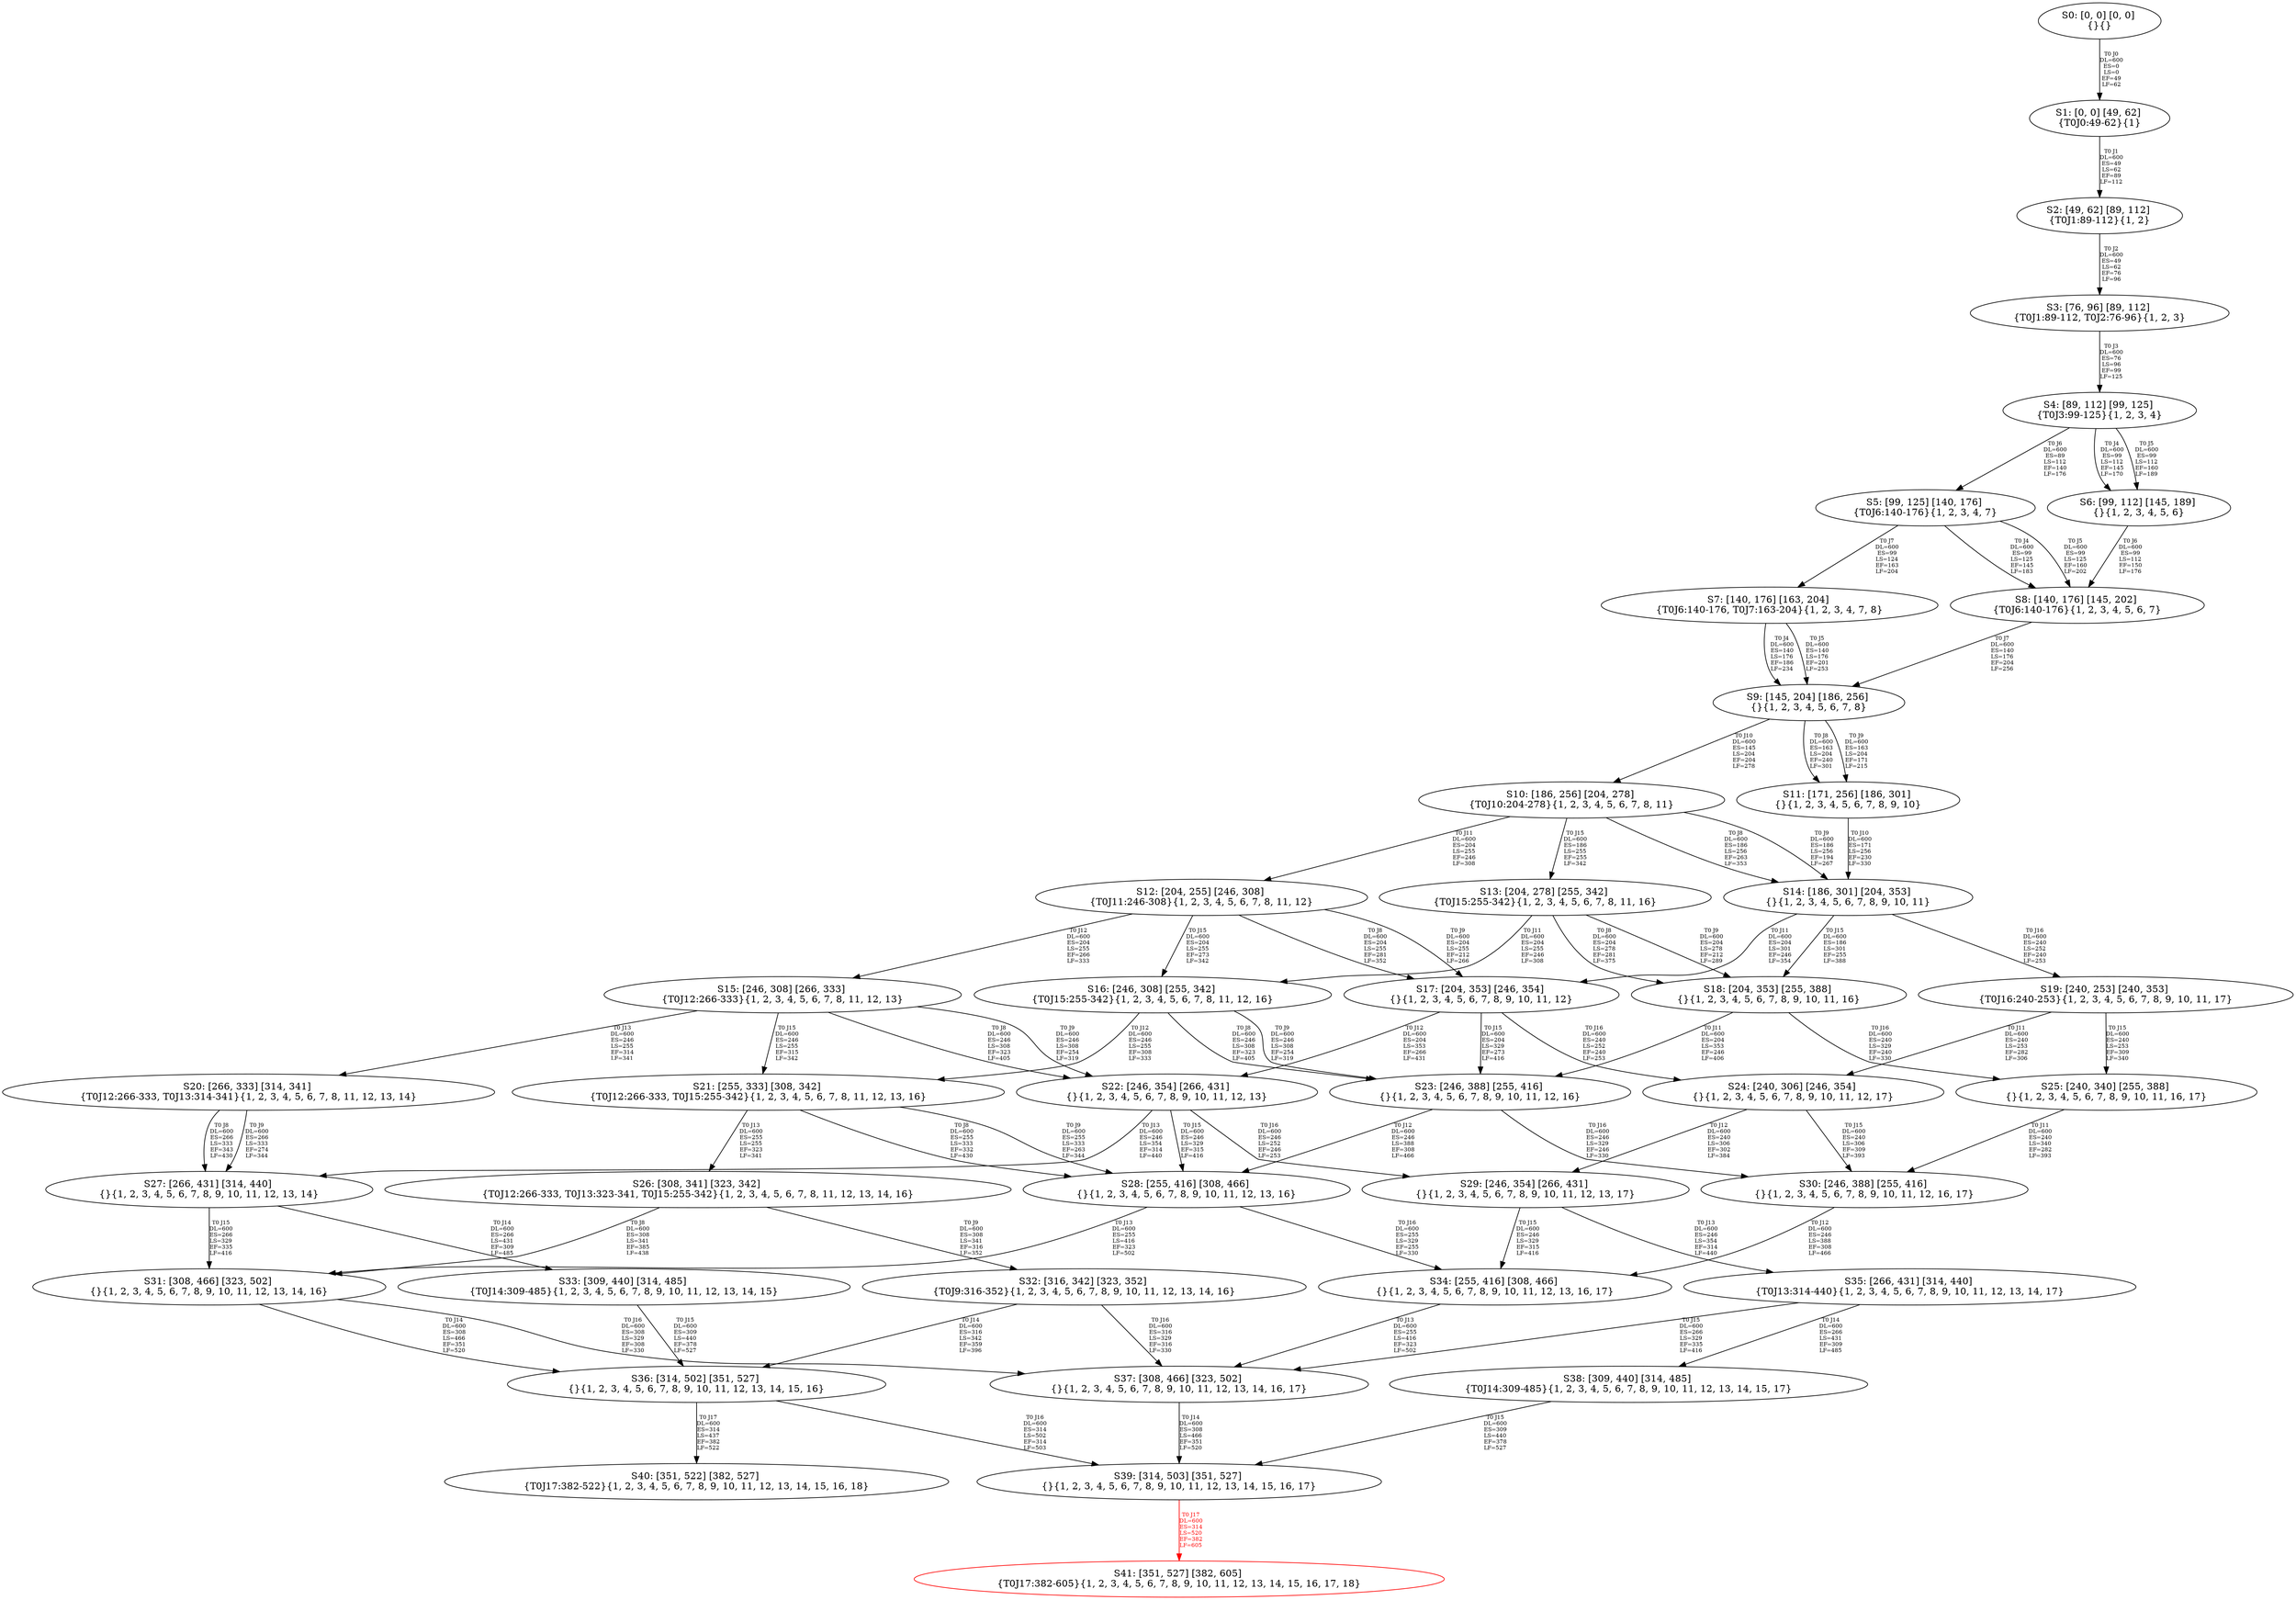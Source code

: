 digraph {
	S0[label="S0: [0, 0] [0, 0] \n{}{}"];
	S1[label="S1: [0, 0] [49, 62] \n{T0J0:49-62}{1}"];
	S2[label="S2: [49, 62] [89, 112] \n{T0J1:89-112}{1, 2}"];
	S3[label="S3: [76, 96] [89, 112] \n{T0J1:89-112, T0J2:76-96}{1, 2, 3}"];
	S4[label="S4: [89, 112] [99, 125] \n{T0J3:99-125}{1, 2, 3, 4}"];
	S5[label="S5: [99, 125] [140, 176] \n{T0J6:140-176}{1, 2, 3, 4, 7}"];
	S6[label="S6: [99, 112] [145, 189] \n{}{1, 2, 3, 4, 5, 6}"];
	S7[label="S7: [140, 176] [163, 204] \n{T0J6:140-176, T0J7:163-204}{1, 2, 3, 4, 7, 8}"];
	S8[label="S8: [140, 176] [145, 202] \n{T0J6:140-176}{1, 2, 3, 4, 5, 6, 7}"];
	S9[label="S9: [145, 204] [186, 256] \n{}{1, 2, 3, 4, 5, 6, 7, 8}"];
	S10[label="S10: [186, 256] [204, 278] \n{T0J10:204-278}{1, 2, 3, 4, 5, 6, 7, 8, 11}"];
	S11[label="S11: [171, 256] [186, 301] \n{}{1, 2, 3, 4, 5, 6, 7, 8, 9, 10}"];
	S12[label="S12: [204, 255] [246, 308] \n{T0J11:246-308}{1, 2, 3, 4, 5, 6, 7, 8, 11, 12}"];
	S13[label="S13: [204, 278] [255, 342] \n{T0J15:255-342}{1, 2, 3, 4, 5, 6, 7, 8, 11, 16}"];
	S14[label="S14: [186, 301] [204, 353] \n{}{1, 2, 3, 4, 5, 6, 7, 8, 9, 10, 11}"];
	S15[label="S15: [246, 308] [266, 333] \n{T0J12:266-333}{1, 2, 3, 4, 5, 6, 7, 8, 11, 12, 13}"];
	S16[label="S16: [246, 308] [255, 342] \n{T0J15:255-342}{1, 2, 3, 4, 5, 6, 7, 8, 11, 12, 16}"];
	S17[label="S17: [204, 353] [246, 354] \n{}{1, 2, 3, 4, 5, 6, 7, 8, 9, 10, 11, 12}"];
	S18[label="S18: [204, 353] [255, 388] \n{}{1, 2, 3, 4, 5, 6, 7, 8, 9, 10, 11, 16}"];
	S19[label="S19: [240, 253] [240, 353] \n{T0J16:240-253}{1, 2, 3, 4, 5, 6, 7, 8, 9, 10, 11, 17}"];
	S20[label="S20: [266, 333] [314, 341] \n{T0J12:266-333, T0J13:314-341}{1, 2, 3, 4, 5, 6, 7, 8, 11, 12, 13, 14}"];
	S21[label="S21: [255, 333] [308, 342] \n{T0J12:266-333, T0J15:255-342}{1, 2, 3, 4, 5, 6, 7, 8, 11, 12, 13, 16}"];
	S22[label="S22: [246, 354] [266, 431] \n{}{1, 2, 3, 4, 5, 6, 7, 8, 9, 10, 11, 12, 13}"];
	S23[label="S23: [246, 388] [255, 416] \n{}{1, 2, 3, 4, 5, 6, 7, 8, 9, 10, 11, 12, 16}"];
	S24[label="S24: [240, 306] [246, 354] \n{}{1, 2, 3, 4, 5, 6, 7, 8, 9, 10, 11, 12, 17}"];
	S25[label="S25: [240, 340] [255, 388] \n{}{1, 2, 3, 4, 5, 6, 7, 8, 9, 10, 11, 16, 17}"];
	S26[label="S26: [308, 341] [323, 342] \n{T0J12:266-333, T0J13:323-341, T0J15:255-342}{1, 2, 3, 4, 5, 6, 7, 8, 11, 12, 13, 14, 16}"];
	S27[label="S27: [266, 431] [314, 440] \n{}{1, 2, 3, 4, 5, 6, 7, 8, 9, 10, 11, 12, 13, 14}"];
	S28[label="S28: [255, 416] [308, 466] \n{}{1, 2, 3, 4, 5, 6, 7, 8, 9, 10, 11, 12, 13, 16}"];
	S29[label="S29: [246, 354] [266, 431] \n{}{1, 2, 3, 4, 5, 6, 7, 8, 9, 10, 11, 12, 13, 17}"];
	S30[label="S30: [246, 388] [255, 416] \n{}{1, 2, 3, 4, 5, 6, 7, 8, 9, 10, 11, 12, 16, 17}"];
	S31[label="S31: [308, 466] [323, 502] \n{}{1, 2, 3, 4, 5, 6, 7, 8, 9, 10, 11, 12, 13, 14, 16}"];
	S32[label="S32: [316, 342] [323, 352] \n{T0J9:316-352}{1, 2, 3, 4, 5, 6, 7, 8, 9, 10, 11, 12, 13, 14, 16}"];
	S33[label="S33: [309, 440] [314, 485] \n{T0J14:309-485}{1, 2, 3, 4, 5, 6, 7, 8, 9, 10, 11, 12, 13, 14, 15}"];
	S34[label="S34: [255, 416] [308, 466] \n{}{1, 2, 3, 4, 5, 6, 7, 8, 9, 10, 11, 12, 13, 16, 17}"];
	S35[label="S35: [266, 431] [314, 440] \n{T0J13:314-440}{1, 2, 3, 4, 5, 6, 7, 8, 9, 10, 11, 12, 13, 14, 17}"];
	S36[label="S36: [314, 502] [351, 527] \n{}{1, 2, 3, 4, 5, 6, 7, 8, 9, 10, 11, 12, 13, 14, 15, 16}"];
	S37[label="S37: [308, 466] [323, 502] \n{}{1, 2, 3, 4, 5, 6, 7, 8, 9, 10, 11, 12, 13, 14, 16, 17}"];
	S38[label="S38: [309, 440] [314, 485] \n{T0J14:309-485}{1, 2, 3, 4, 5, 6, 7, 8, 9, 10, 11, 12, 13, 14, 15, 17}"];
	S39[label="S39: [314, 503] [351, 527] \n{}{1, 2, 3, 4, 5, 6, 7, 8, 9, 10, 11, 12, 13, 14, 15, 16, 17}"];
	S40[label="S40: [351, 522] [382, 527] \n{T0J17:382-522}{1, 2, 3, 4, 5, 6, 7, 8, 9, 10, 11, 12, 13, 14, 15, 16, 18}"];
	S41[label="S41: [351, 527] [382, 605] \n{T0J17:382-605}{1, 2, 3, 4, 5, 6, 7, 8, 9, 10, 11, 12, 13, 14, 15, 16, 17, 18}"];
	S0 -> S1[label="T0 J0\nDL=600\nES=0\nLS=0\nEF=49\nLF=62",fontsize=8];
	S1 -> S2[label="T0 J1\nDL=600\nES=49\nLS=62\nEF=89\nLF=112",fontsize=8];
	S2 -> S3[label="T0 J2\nDL=600\nES=49\nLS=62\nEF=76\nLF=96",fontsize=8];
	S3 -> S4[label="T0 J3\nDL=600\nES=76\nLS=96\nEF=99\nLF=125",fontsize=8];
	S4 -> S6[label="T0 J4\nDL=600\nES=99\nLS=112\nEF=145\nLF=170",fontsize=8];
	S4 -> S6[label="T0 J5\nDL=600\nES=99\nLS=112\nEF=160\nLF=189",fontsize=8];
	S4 -> S5[label="T0 J6\nDL=600\nES=89\nLS=112\nEF=140\nLF=176",fontsize=8];
	S5 -> S8[label="T0 J4\nDL=600\nES=99\nLS=125\nEF=145\nLF=183",fontsize=8];
	S5 -> S8[label="T0 J5\nDL=600\nES=99\nLS=125\nEF=160\nLF=202",fontsize=8];
	S5 -> S7[label="T0 J7\nDL=600\nES=99\nLS=124\nEF=163\nLF=204",fontsize=8];
	S6 -> S8[label="T0 J6\nDL=600\nES=99\nLS=112\nEF=150\nLF=176",fontsize=8];
	S7 -> S9[label="T0 J4\nDL=600\nES=140\nLS=176\nEF=186\nLF=234",fontsize=8];
	S7 -> S9[label="T0 J5\nDL=600\nES=140\nLS=176\nEF=201\nLF=253",fontsize=8];
	S8 -> S9[label="T0 J7\nDL=600\nES=140\nLS=176\nEF=204\nLF=256",fontsize=8];
	S9 -> S11[label="T0 J8\nDL=600\nES=163\nLS=204\nEF=240\nLF=301",fontsize=8];
	S9 -> S11[label="T0 J9\nDL=600\nES=163\nLS=204\nEF=171\nLF=215",fontsize=8];
	S9 -> S10[label="T0 J10\nDL=600\nES=145\nLS=204\nEF=204\nLF=278",fontsize=8];
	S10 -> S14[label="T0 J8\nDL=600\nES=186\nLS=256\nEF=263\nLF=353",fontsize=8];
	S10 -> S14[label="T0 J9\nDL=600\nES=186\nLS=256\nEF=194\nLF=267",fontsize=8];
	S10 -> S12[label="T0 J11\nDL=600\nES=204\nLS=255\nEF=246\nLF=308",fontsize=8];
	S10 -> S13[label="T0 J15\nDL=600\nES=186\nLS=255\nEF=255\nLF=342",fontsize=8];
	S11 -> S14[label="T0 J10\nDL=600\nES=171\nLS=256\nEF=230\nLF=330",fontsize=8];
	S12 -> S17[label="T0 J8\nDL=600\nES=204\nLS=255\nEF=281\nLF=352",fontsize=8];
	S12 -> S17[label="T0 J9\nDL=600\nES=204\nLS=255\nEF=212\nLF=266",fontsize=8];
	S12 -> S15[label="T0 J12\nDL=600\nES=204\nLS=255\nEF=266\nLF=333",fontsize=8];
	S12 -> S16[label="T0 J15\nDL=600\nES=204\nLS=255\nEF=273\nLF=342",fontsize=8];
	S13 -> S18[label="T0 J8\nDL=600\nES=204\nLS=278\nEF=281\nLF=375",fontsize=8];
	S13 -> S18[label="T0 J9\nDL=600\nES=204\nLS=278\nEF=212\nLF=289",fontsize=8];
	S13 -> S16[label="T0 J11\nDL=600\nES=204\nLS=255\nEF=246\nLF=308",fontsize=8];
	S14 -> S17[label="T0 J11\nDL=600\nES=204\nLS=301\nEF=246\nLF=354",fontsize=8];
	S14 -> S18[label="T0 J15\nDL=600\nES=186\nLS=301\nEF=255\nLF=388",fontsize=8];
	S14 -> S19[label="T0 J16\nDL=600\nES=240\nLS=252\nEF=240\nLF=253",fontsize=8];
	S15 -> S22[label="T0 J8\nDL=600\nES=246\nLS=308\nEF=323\nLF=405",fontsize=8];
	S15 -> S22[label="T0 J9\nDL=600\nES=246\nLS=308\nEF=254\nLF=319",fontsize=8];
	S15 -> S20[label="T0 J13\nDL=600\nES=246\nLS=255\nEF=314\nLF=341",fontsize=8];
	S15 -> S21[label="T0 J15\nDL=600\nES=246\nLS=255\nEF=315\nLF=342",fontsize=8];
	S16 -> S23[label="T0 J8\nDL=600\nES=246\nLS=308\nEF=323\nLF=405",fontsize=8];
	S16 -> S23[label="T0 J9\nDL=600\nES=246\nLS=308\nEF=254\nLF=319",fontsize=8];
	S16 -> S21[label="T0 J12\nDL=600\nES=246\nLS=255\nEF=308\nLF=333",fontsize=8];
	S17 -> S22[label="T0 J12\nDL=600\nES=204\nLS=353\nEF=266\nLF=431",fontsize=8];
	S17 -> S23[label="T0 J15\nDL=600\nES=204\nLS=329\nEF=273\nLF=416",fontsize=8];
	S17 -> S24[label="T0 J16\nDL=600\nES=240\nLS=252\nEF=240\nLF=253",fontsize=8];
	S18 -> S23[label="T0 J11\nDL=600\nES=204\nLS=353\nEF=246\nLF=406",fontsize=8];
	S18 -> S25[label="T0 J16\nDL=600\nES=240\nLS=329\nEF=240\nLF=330",fontsize=8];
	S19 -> S24[label="T0 J11\nDL=600\nES=240\nLS=253\nEF=282\nLF=306",fontsize=8];
	S19 -> S25[label="T0 J15\nDL=600\nES=240\nLS=253\nEF=309\nLF=340",fontsize=8];
	S20 -> S27[label="T0 J8\nDL=600\nES=266\nLS=333\nEF=343\nLF=430",fontsize=8];
	S20 -> S27[label="T0 J9\nDL=600\nES=266\nLS=333\nEF=274\nLF=344",fontsize=8];
	S21 -> S28[label="T0 J8\nDL=600\nES=255\nLS=333\nEF=332\nLF=430",fontsize=8];
	S21 -> S28[label="T0 J9\nDL=600\nES=255\nLS=333\nEF=263\nLF=344",fontsize=8];
	S21 -> S26[label="T0 J13\nDL=600\nES=255\nLS=255\nEF=323\nLF=341",fontsize=8];
	S22 -> S27[label="T0 J13\nDL=600\nES=246\nLS=354\nEF=314\nLF=440",fontsize=8];
	S22 -> S28[label="T0 J15\nDL=600\nES=246\nLS=329\nEF=315\nLF=416",fontsize=8];
	S22 -> S29[label="T0 J16\nDL=600\nES=246\nLS=252\nEF=246\nLF=253",fontsize=8];
	S23 -> S28[label="T0 J12\nDL=600\nES=246\nLS=388\nEF=308\nLF=466",fontsize=8];
	S23 -> S30[label="T0 J16\nDL=600\nES=246\nLS=329\nEF=246\nLF=330",fontsize=8];
	S24 -> S29[label="T0 J12\nDL=600\nES=240\nLS=306\nEF=302\nLF=384",fontsize=8];
	S24 -> S30[label="T0 J15\nDL=600\nES=240\nLS=306\nEF=309\nLF=393",fontsize=8];
	S25 -> S30[label="T0 J11\nDL=600\nES=240\nLS=340\nEF=282\nLF=393",fontsize=8];
	S26 -> S31[label="T0 J8\nDL=600\nES=308\nLS=341\nEF=385\nLF=438",fontsize=8];
	S26 -> S32[label="T0 J9\nDL=600\nES=308\nLS=341\nEF=316\nLF=352",fontsize=8];
	S27 -> S33[label="T0 J14\nDL=600\nES=266\nLS=431\nEF=309\nLF=485",fontsize=8];
	S27 -> S31[label="T0 J15\nDL=600\nES=266\nLS=329\nEF=335\nLF=416",fontsize=8];
	S28 -> S31[label="T0 J13\nDL=600\nES=255\nLS=416\nEF=323\nLF=502",fontsize=8];
	S28 -> S34[label="T0 J16\nDL=600\nES=255\nLS=329\nEF=255\nLF=330",fontsize=8];
	S29 -> S35[label="T0 J13\nDL=600\nES=246\nLS=354\nEF=314\nLF=440",fontsize=8];
	S29 -> S34[label="T0 J15\nDL=600\nES=246\nLS=329\nEF=315\nLF=416",fontsize=8];
	S30 -> S34[label="T0 J12\nDL=600\nES=246\nLS=388\nEF=308\nLF=466",fontsize=8];
	S31 -> S36[label="T0 J14\nDL=600\nES=308\nLS=466\nEF=351\nLF=520",fontsize=8];
	S31 -> S37[label="T0 J16\nDL=600\nES=308\nLS=329\nEF=308\nLF=330",fontsize=8];
	S32 -> S36[label="T0 J14\nDL=600\nES=316\nLS=342\nEF=359\nLF=396",fontsize=8];
	S32 -> S37[label="T0 J16\nDL=600\nES=316\nLS=329\nEF=316\nLF=330",fontsize=8];
	S33 -> S36[label="T0 J15\nDL=600\nES=309\nLS=440\nEF=378\nLF=527",fontsize=8];
	S34 -> S37[label="T0 J13\nDL=600\nES=255\nLS=416\nEF=323\nLF=502",fontsize=8];
	S35 -> S38[label="T0 J14\nDL=600\nES=266\nLS=431\nEF=309\nLF=485",fontsize=8];
	S35 -> S37[label="T0 J15\nDL=600\nES=266\nLS=329\nEF=335\nLF=416",fontsize=8];
	S36 -> S39[label="T0 J16\nDL=600\nES=314\nLS=502\nEF=314\nLF=503",fontsize=8];
	S36 -> S40[label="T0 J17\nDL=600\nES=314\nLS=437\nEF=382\nLF=522",fontsize=8];
	S37 -> S39[label="T0 J14\nDL=600\nES=308\nLS=466\nEF=351\nLF=520",fontsize=8];
	S38 -> S39[label="T0 J15\nDL=600\nES=309\nLS=440\nEF=378\nLF=527",fontsize=8];
	S39 -> S41[label="T0 J17\nDL=600\nES=314\nLS=520\nEF=382\nLF=605",color=Red,fontcolor=Red,fontsize=8];
S41[color=Red];
}
